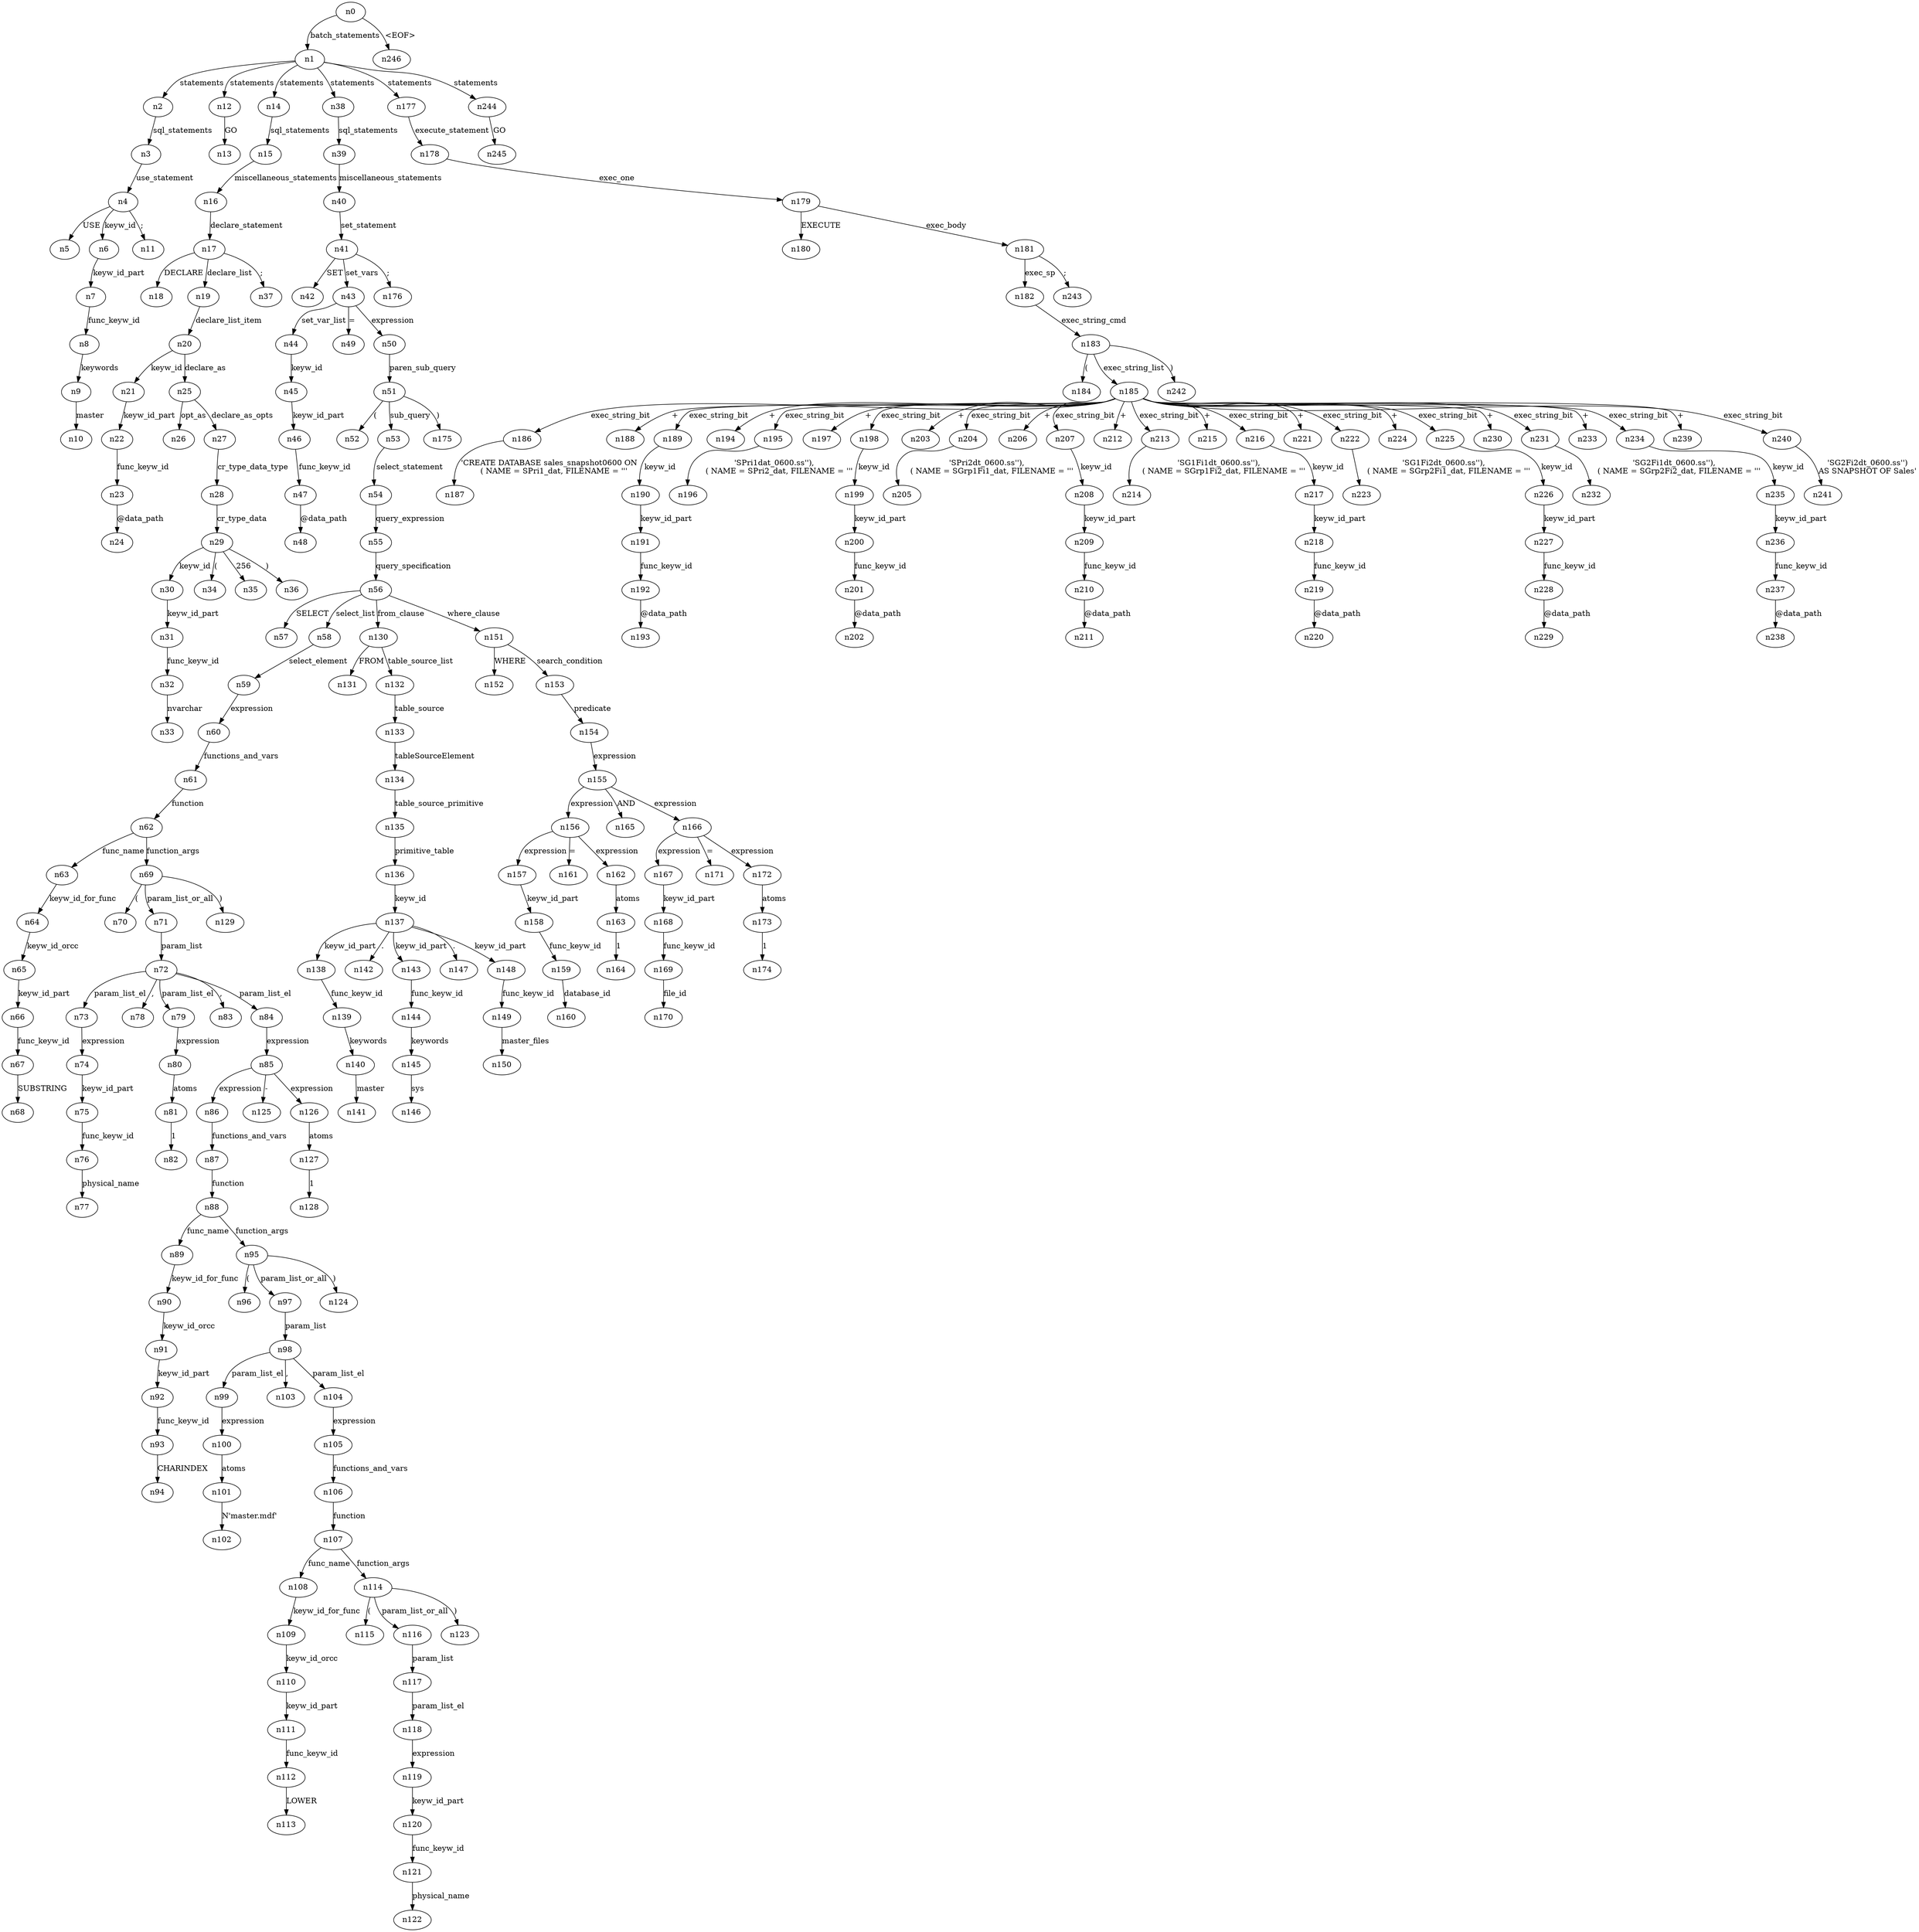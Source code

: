 digraph ParseTree {
  n0 -> n1 [label="batch_statements"];
  n1 -> n2 [label="statements"];
  n2 -> n3 [label="sql_statements"];
  n3 -> n4 [label="use_statement"];
  n4 -> n5 [label="USE"];
  n4 -> n6 [label="keyw_id"];
  n6 -> n7 [label="keyw_id_part"];
  n7 -> n8 [label="func_keyw_id"];
  n8 -> n9 [label="keywords"];
  n9 -> n10 [label="master"];
  n4 -> n11 [label=";"];
  n1 -> n12 [label="statements"];
  n12 -> n13 [label="GO"];
  n1 -> n14 [label="statements"];
  n14 -> n15 [label="sql_statements"];
  n15 -> n16 [label="miscellaneous_statements"];
  n16 -> n17 [label="declare_statement"];
  n17 -> n18 [label="DECLARE"];
  n17 -> n19 [label="declare_list"];
  n19 -> n20 [label="declare_list_item"];
  n20 -> n21 [label="keyw_id"];
  n21 -> n22 [label="keyw_id_part"];
  n22 -> n23 [label="func_keyw_id"];
  n23 -> n24 [label="@data_path"];
  n20 -> n25 [label="declare_as"];
  n25 -> n26 [label="opt_as"];
  n25 -> n27 [label="declare_as_opts"];
  n27 -> n28 [label="cr_type_data_type"];
  n28 -> n29 [label="cr_type_data"];
  n29 -> n30 [label="keyw_id"];
  n30 -> n31 [label="keyw_id_part"];
  n31 -> n32 [label="func_keyw_id"];
  n32 -> n33 [label="nvarchar"];
  n29 -> n34 [label="("];
  n29 -> n35 [label="256"];
  n29 -> n36 [label=")"];
  n17 -> n37 [label=";"];
  n1 -> n38 [label="statements"];
  n38 -> n39 [label="sql_statements"];
  n39 -> n40 [label="miscellaneous_statements"];
  n40 -> n41 [label="set_statement"];
  n41 -> n42 [label="SET"];
  n41 -> n43 [label="set_vars"];
  n43 -> n44 [label="set_var_list"];
  n44 -> n45 [label="keyw_id"];
  n45 -> n46 [label="keyw_id_part"];
  n46 -> n47 [label="func_keyw_id"];
  n47 -> n48 [label="@data_path"];
  n43 -> n49 [label="="];
  n43 -> n50 [label="expression"];
  n50 -> n51 [label="paren_sub_query"];
  n51 -> n52 [label="("];
  n51 -> n53 [label="sub_query"];
  n53 -> n54 [label="select_statement"];
  n54 -> n55 [label="query_expression"];
  n55 -> n56 [label="query_specification"];
  n56 -> n57 [label="SELECT"];
  n56 -> n58 [label="select_list"];
  n58 -> n59 [label="select_element"];
  n59 -> n60 [label="expression"];
  n60 -> n61 [label="functions_and_vars"];
  n61 -> n62 [label="function"];
  n62 -> n63 [label="func_name"];
  n63 -> n64 [label="keyw_id_for_func"];
  n64 -> n65 [label="keyw_id_orcc"];
  n65 -> n66 [label="keyw_id_part"];
  n66 -> n67 [label="func_keyw_id"];
  n67 -> n68 [label="SUBSTRING"];
  n62 -> n69 [label="function_args"];
  n69 -> n70 [label="("];
  n69 -> n71 [label="param_list_or_all"];
  n71 -> n72 [label="param_list"];
  n72 -> n73 [label="param_list_el"];
  n73 -> n74 [label="expression"];
  n74 -> n75 [label="keyw_id_part"];
  n75 -> n76 [label="func_keyw_id"];
  n76 -> n77 [label="physical_name"];
  n72 -> n78 [label=","];
  n72 -> n79 [label="param_list_el"];
  n79 -> n80 [label="expression"];
  n80 -> n81 [label="atoms"];
  n81 -> n82 [label="1"];
  n72 -> n83 [label=","];
  n72 -> n84 [label="param_list_el"];
  n84 -> n85 [label="expression"];
  n85 -> n86 [label="expression"];
  n86 -> n87 [label="functions_and_vars"];
  n87 -> n88 [label="function"];
  n88 -> n89 [label="func_name"];
  n89 -> n90 [label="keyw_id_for_func"];
  n90 -> n91 [label="keyw_id_orcc"];
  n91 -> n92 [label="keyw_id_part"];
  n92 -> n93 [label="func_keyw_id"];
  n93 -> n94 [label="CHARINDEX"];
  n88 -> n95 [label="function_args"];
  n95 -> n96 [label="("];
  n95 -> n97 [label="param_list_or_all"];
  n97 -> n98 [label="param_list"];
  n98 -> n99 [label="param_list_el"];
  n99 -> n100 [label="expression"];
  n100 -> n101 [label="atoms"];
  n101 -> n102 [label="N'master.mdf'"];
  n98 -> n103 [label=","];
  n98 -> n104 [label="param_list_el"];
  n104 -> n105 [label="expression"];
  n105 -> n106 [label="functions_and_vars"];
  n106 -> n107 [label="function"];
  n107 -> n108 [label="func_name"];
  n108 -> n109 [label="keyw_id_for_func"];
  n109 -> n110 [label="keyw_id_orcc"];
  n110 -> n111 [label="keyw_id_part"];
  n111 -> n112 [label="func_keyw_id"];
  n112 -> n113 [label="LOWER"];
  n107 -> n114 [label="function_args"];
  n114 -> n115 [label="("];
  n114 -> n116 [label="param_list_or_all"];
  n116 -> n117 [label="param_list"];
  n117 -> n118 [label="param_list_el"];
  n118 -> n119 [label="expression"];
  n119 -> n120 [label="keyw_id_part"];
  n120 -> n121 [label="func_keyw_id"];
  n121 -> n122 [label="physical_name"];
  n114 -> n123 [label=")"];
  n95 -> n124 [label=")"];
  n85 -> n125 [label="-"];
  n85 -> n126 [label="expression"];
  n126 -> n127 [label="atoms"];
  n127 -> n128 [label="1"];
  n69 -> n129 [label=")"];
  n56 -> n130 [label="from_clause"];
  n130 -> n131 [label="FROM"];
  n130 -> n132 [label="table_source_list"];
  n132 -> n133 [label="table_source"];
  n133 -> n134 [label="tableSourceElement"];
  n134 -> n135 [label="table_source_primitive"];
  n135 -> n136 [label="primitive_table"];
  n136 -> n137 [label="keyw_id"];
  n137 -> n138 [label="keyw_id_part"];
  n138 -> n139 [label="func_keyw_id"];
  n139 -> n140 [label="keywords"];
  n140 -> n141 [label="master"];
  n137 -> n142 [label="."];
  n137 -> n143 [label="keyw_id_part"];
  n143 -> n144 [label="func_keyw_id"];
  n144 -> n145 [label="keywords"];
  n145 -> n146 [label="sys"];
  n137 -> n147 [label="."];
  n137 -> n148 [label="keyw_id_part"];
  n148 -> n149 [label="func_keyw_id"];
  n149 -> n150 [label="master_files"];
  n56 -> n151 [label="where_clause"];
  n151 -> n152 [label="WHERE"];
  n151 -> n153 [label="search_condition"];
  n153 -> n154 [label="predicate"];
  n154 -> n155 [label="expression"];
  n155 -> n156 [label="expression"];
  n156 -> n157 [label="expression"];
  n157 -> n158 [label="keyw_id_part"];
  n158 -> n159 [label="func_keyw_id"];
  n159 -> n160 [label="database_id"];
  n156 -> n161 [label="="];
  n156 -> n162 [label="expression"];
  n162 -> n163 [label="atoms"];
  n163 -> n164 [label="1"];
  n155 -> n165 [label="AND"];
  n155 -> n166 [label="expression"];
  n166 -> n167 [label="expression"];
  n167 -> n168 [label="keyw_id_part"];
  n168 -> n169 [label="func_keyw_id"];
  n169 -> n170 [label="file_id"];
  n166 -> n171 [label="="];
  n166 -> n172 [label="expression"];
  n172 -> n173 [label="atoms"];
  n173 -> n174 [label="1"];
  n51 -> n175 [label=")"];
  n41 -> n176 [label=";"];
  n1 -> n177 [label="statements"];
  n177 -> n178 [label="execute_statement"];
  n178 -> n179 [label="exec_one"];
  n179 -> n180 [label="EXECUTE"];
  n179 -> n181 [label="exec_body"];
  n181 -> n182 [label="exec_sp"];
  n182 -> n183 [label="exec_string_cmd"];
  n183 -> n184 [label="("];
  n183 -> n185 [label="exec_string_list"];
  n185 -> n186 [label="exec_string_bit"];
  n186 -> n187 [label="'CREATE DATABASE sales_snapshot0600 ON
    ( NAME = SPri1_dat, FILENAME = '''"];
  n185 -> n188 [label="+"];
  n185 -> n189 [label="exec_string_bit"];
  n189 -> n190 [label="keyw_id"];
  n190 -> n191 [label="keyw_id_part"];
  n191 -> n192 [label="func_keyw_id"];
  n192 -> n193 [label="@data_path"];
  n185 -> n194 [label="+"];
  n185 -> n195 [label="exec_string_bit"];
  n195 -> n196 [label="'SPri1dat_0600.ss''),
    ( NAME = SPri2_dat, FILENAME = '''"];
  n185 -> n197 [label="+"];
  n185 -> n198 [label="exec_string_bit"];
  n198 -> n199 [label="keyw_id"];
  n199 -> n200 [label="keyw_id_part"];
  n200 -> n201 [label="func_keyw_id"];
  n201 -> n202 [label="@data_path"];
  n185 -> n203 [label="+"];
  n185 -> n204 [label="exec_string_bit"];
  n204 -> n205 [label="'SPri2dt_0600.ss''),
    ( NAME = SGrp1Fi1_dat, FILENAME = '''"];
  n185 -> n206 [label="+"];
  n185 -> n207 [label="exec_string_bit"];
  n207 -> n208 [label="keyw_id"];
  n208 -> n209 [label="keyw_id_part"];
  n209 -> n210 [label="func_keyw_id"];
  n210 -> n211 [label="@data_path"];
  n185 -> n212 [label="+"];
  n185 -> n213 [label="exec_string_bit"];
  n213 -> n214 [label="'SG1Fi1dt_0600.ss''),
    ( NAME = SGrp1Fi2_dat, FILENAME = '''"];
  n185 -> n215 [label="+"];
  n185 -> n216 [label="exec_string_bit"];
  n216 -> n217 [label="keyw_id"];
  n217 -> n218 [label="keyw_id_part"];
  n218 -> n219 [label="func_keyw_id"];
  n219 -> n220 [label="@data_path"];
  n185 -> n221 [label="+"];
  n185 -> n222 [label="exec_string_bit"];
  n222 -> n223 [label="'SG1Fi2dt_0600.ss''),
    ( NAME = SGrp2Fi1_dat, FILENAME = '''"];
  n185 -> n224 [label="+"];
  n185 -> n225 [label="exec_string_bit"];
  n225 -> n226 [label="keyw_id"];
  n226 -> n227 [label="keyw_id_part"];
  n227 -> n228 [label="func_keyw_id"];
  n228 -> n229 [label="@data_path"];
  n185 -> n230 [label="+"];
  n185 -> n231 [label="exec_string_bit"];
  n231 -> n232 [label="'SG2Fi1dt_0600.ss''),
    ( NAME = SGrp2Fi2_dat, FILENAME = '''"];
  n185 -> n233 [label="+"];
  n185 -> n234 [label="exec_string_bit"];
  n234 -> n235 [label="keyw_id"];
  n235 -> n236 [label="keyw_id_part"];
  n236 -> n237 [label="func_keyw_id"];
  n237 -> n238 [label="@data_path"];
  n185 -> n239 [label="+"];
  n185 -> n240 [label="exec_string_bit"];
  n240 -> n241 [label="'SG2Fi2dt_0600.ss'')
AS SNAPSHOT OF Sales'"];
  n183 -> n242 [label=")"];
  n181 -> n243 [label=";"];
  n1 -> n244 [label="statements"];
  n244 -> n245 [label="GO"];
  n0 -> n246 [label="<EOF>"];
}